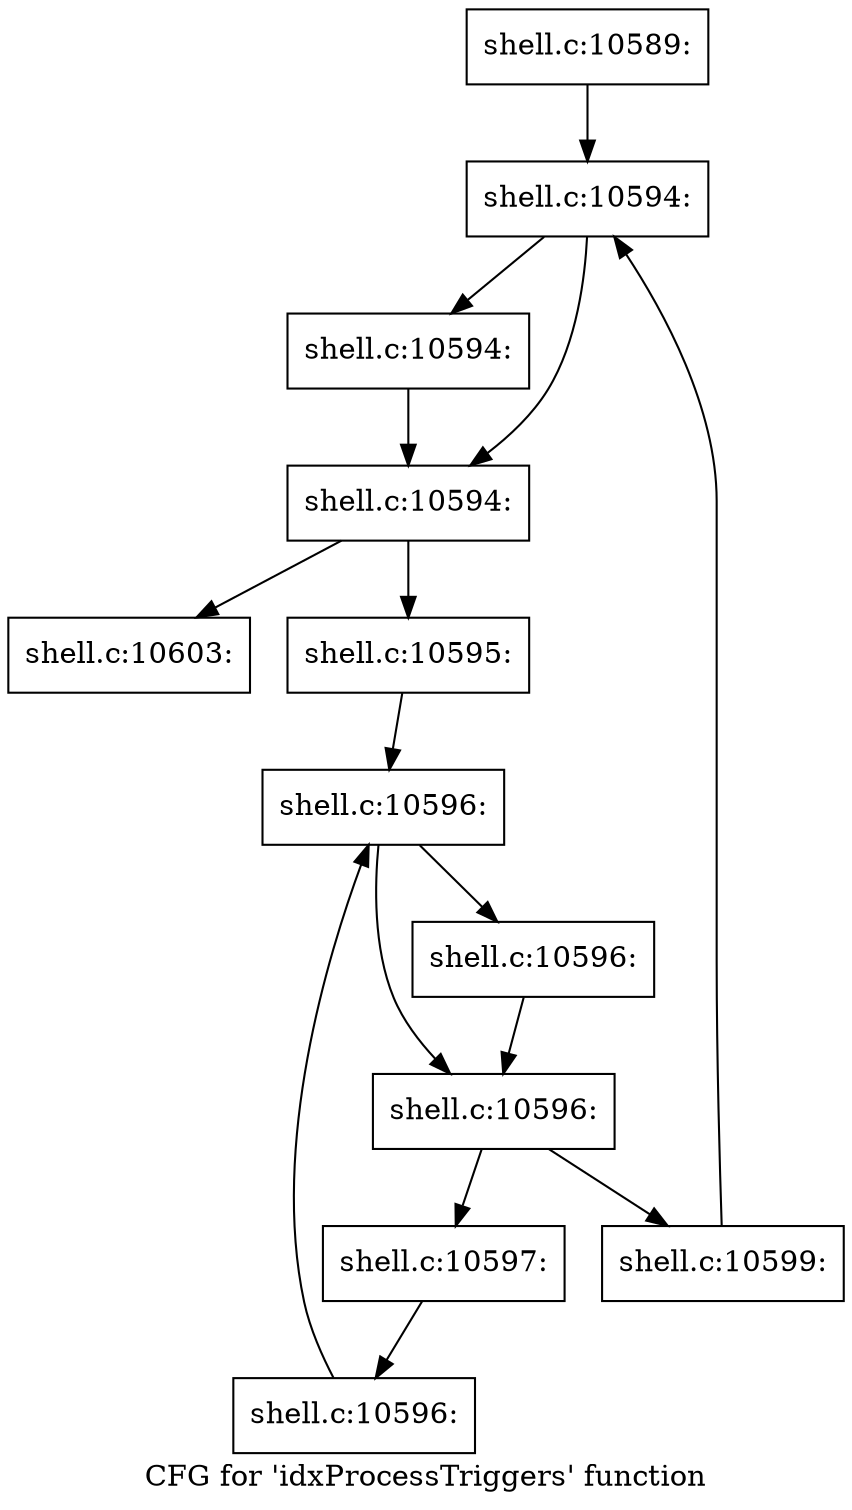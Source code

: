 digraph "CFG for 'idxProcessTriggers' function" {
	label="CFG for 'idxProcessTriggers' function";

	Node0x560276c518e0 [shape=record,label="{shell.c:10589:}"];
	Node0x560276c518e0 -> Node0x560276c54dc0;
	Node0x560276c54dc0 [shape=record,label="{shell.c:10594:}"];
	Node0x560276c54dc0 -> Node0x560276c54ff0;
	Node0x560276c54dc0 -> Node0x560276c54fa0;
	Node0x560276c54ff0 [shape=record,label="{shell.c:10594:}"];
	Node0x560276c54ff0 -> Node0x560276c54fa0;
	Node0x560276c54fa0 [shape=record,label="{shell.c:10594:}"];
	Node0x560276c54fa0 -> Node0x560276c55640;
	Node0x560276c54fa0 -> Node0x560276c54f20;
	Node0x560276c55640 [shape=record,label="{shell.c:10595:}"];
	Node0x560276c55640 -> Node0x560276c55c80;
	Node0x560276c55c80 [shape=record,label="{shell.c:10596:}"];
	Node0x560276c55c80 -> Node0x560276c55f70;
	Node0x560276c55c80 -> Node0x560276c55f20;
	Node0x560276c55f70 [shape=record,label="{shell.c:10596:}"];
	Node0x560276c55f70 -> Node0x560276c55f20;
	Node0x560276c55f20 [shape=record,label="{shell.c:10596:}"];
	Node0x560276c55f20 -> Node0x560276c55ea0;
	Node0x560276c55f20 -> Node0x560276c55a60;
	Node0x560276c55ea0 [shape=record,label="{shell.c:10597:}"];
	Node0x560276c55ea0 -> Node0x560276c55e10;
	Node0x560276c55e10 [shape=record,label="{shell.c:10596:}"];
	Node0x560276c55e10 -> Node0x560276c55c80;
	Node0x560276c55a60 [shape=record,label="{shell.c:10599:}"];
	Node0x560276c55a60 -> Node0x560276c54dc0;
	Node0x560276c54f20 [shape=record,label="{shell.c:10603:}"];
}
